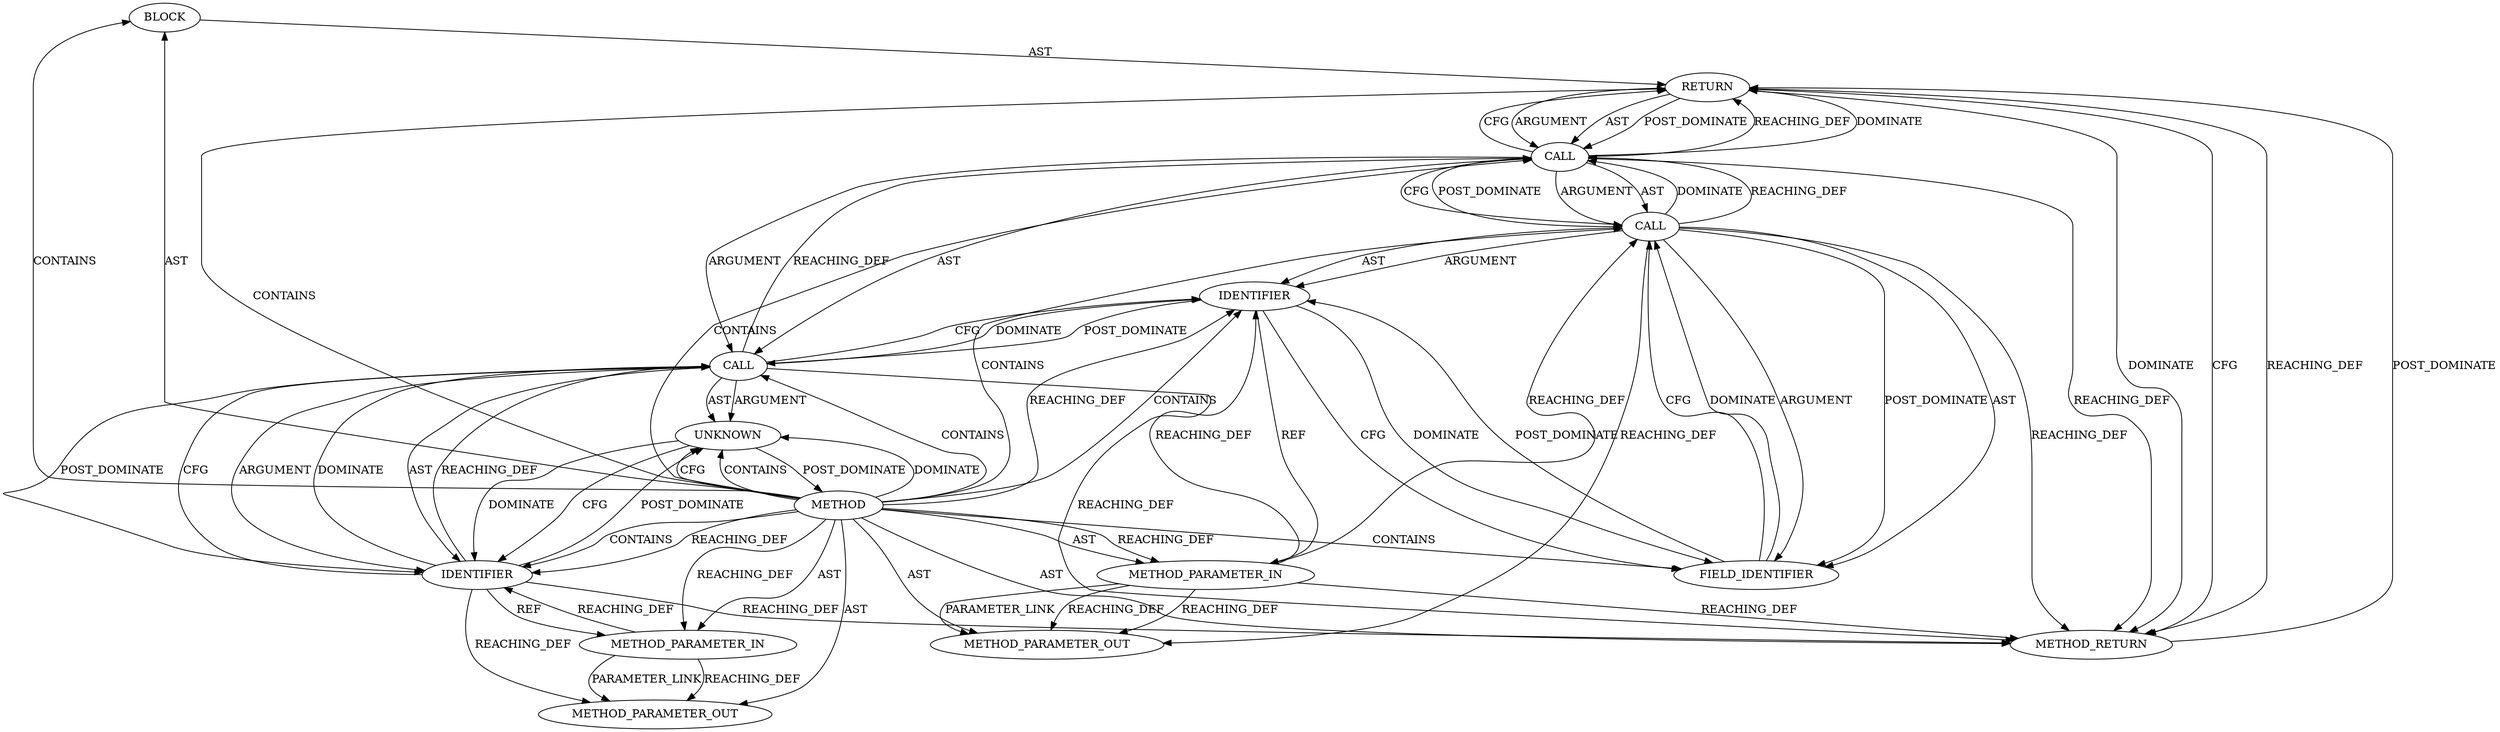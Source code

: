 digraph {
  90 [label=BLOCK ORDER=3 ARGUMENT_INDEX=-1 CODE="{
	return (char *)crypto_info + cipher_desc->key_offset;
}" COLUMN_NUMBER=1 LINE_NUMBER=90 TYPE_FULL_NAME="void"]
  92 [label=CALL ORDER=1 ARGUMENT_INDEX=-1 CODE="(char *)crypto_info + cipher_desc->key_offset" COLUMN_NUMBER=9 METHOD_FULL_NAME="<operator>.addition" LINE_NUMBER=91 TYPE_FULL_NAME="<empty>" DISPATCH_TYPE="STATIC_DISPATCH" SIGNATURE="" NAME="<operator>.addition"]
  88 [label=METHOD_PARAMETER_IN ORDER=1 CODE="struct tls_crypto_info *crypto_info" IS_VARIADIC=false COLUMN_NUMBER=37 LINE_NUMBER=88 TYPE_FULL_NAME="tls_crypto_info*" EVALUATION_STRATEGY="BY_VALUE" INDEX=1 NAME="crypto_info"]
  94 [label=UNKNOWN ORDER=1 PARSER_TYPE_NAME="CASTTypeId" ARGUMENT_INDEX=1 CODE="char *" COLUMN_NUMBER=10 LINE_NUMBER=91 TYPE_FULL_NAME="<empty>" CONTAINED_REF="<empty>"]
  91 [label=RETURN ORDER=1 ARGUMENT_INDEX=-1 CODE="return (char *)crypto_info + cipher_desc->key_offset;" COLUMN_NUMBER=2 LINE_NUMBER=91]
  95 [label=IDENTIFIER ORDER=2 ARGUMENT_INDEX=2 CODE="crypto_info" COLUMN_NUMBER=17 LINE_NUMBER=91 TYPE_FULL_NAME="tls_crypto_info*" NAME="crypto_info"]
  93 [label=CALL ORDER=1 ARGUMENT_INDEX=1 CODE="(char *)crypto_info" COLUMN_NUMBER=9 METHOD_FULL_NAME="<operator>.cast" LINE_NUMBER=91 TYPE_FULL_NAME="<empty>" DISPATCH_TYPE="STATIC_DISPATCH" SIGNATURE="" NAME="<operator>.cast"]
  98 [label=FIELD_IDENTIFIER ORDER=2 ARGUMENT_INDEX=2 CODE="key_offset" COLUMN_NUMBER=31 LINE_NUMBER=91 CANONICAL_NAME="key_offset"]
  99 [label=METHOD_RETURN ORDER=4 CODE="RET" COLUMN_NUMBER=1 LINE_NUMBER=88 TYPE_FULL_NAME="char*" EVALUATION_STRATEGY="BY_VALUE"]
  21150 [label=METHOD_PARAMETER_OUT ORDER=1 CODE="struct tls_crypto_info *crypto_info" IS_VARIADIC=false COLUMN_NUMBER=37 LINE_NUMBER=88 TYPE_FULL_NAME="tls_crypto_info*" EVALUATION_STRATEGY="BY_VALUE" INDEX=1 NAME="crypto_info"]
  89 [label=METHOD_PARAMETER_IN ORDER=2 CODE="const struct tls_cipher_desc *cipher_desc" IS_VARIADIC=false COLUMN_NUMBER=9 LINE_NUMBER=89 TYPE_FULL_NAME="tls_cipher_desc*" EVALUATION_STRATEGY="BY_VALUE" INDEX=2 NAME="cipher_desc"]
  21151 [label=METHOD_PARAMETER_OUT ORDER=2 CODE="const struct tls_cipher_desc *cipher_desc" IS_VARIADIC=false COLUMN_NUMBER=9 LINE_NUMBER=89 TYPE_FULL_NAME="tls_cipher_desc*" EVALUATION_STRATEGY="BY_VALUE" INDEX=2 NAME="cipher_desc"]
  96 [label=CALL ORDER=2 ARGUMENT_INDEX=2 CODE="cipher_desc->key_offset" COLUMN_NUMBER=31 METHOD_FULL_NAME="<operator>.indirectFieldAccess" LINE_NUMBER=91 TYPE_FULL_NAME="<empty>" DISPATCH_TYPE="STATIC_DISPATCH" SIGNATURE="" NAME="<operator>.indirectFieldAccess"]
  97 [label=IDENTIFIER ORDER=1 ARGUMENT_INDEX=1 CODE="cipher_desc" COLUMN_NUMBER=31 LINE_NUMBER=91 TYPE_FULL_NAME="tls_cipher_desc*" NAME="cipher_desc"]
  87 [label=METHOD COLUMN_NUMBER=1 LINE_NUMBER=88 COLUMN_NUMBER_END=1 IS_EXTERNAL=false SIGNATURE="char* crypto_info_key (tls_crypto_info*,tls_cipher_desc*)" NAME="crypto_info_key" AST_PARENT_TYPE="TYPE_DECL" AST_PARENT_FULL_NAME="tls.h:<global>" ORDER=7 CODE="static inline char *crypto_info_key(struct tls_crypto_info *crypto_info,
				    const struct tls_cipher_desc *cipher_desc)
{
	return (char *)crypto_info + cipher_desc->key_offset;
}" FULL_NAME="crypto_info_key" LINE_NUMBER_END=92 FILENAME="tls.h"]
  93 -> 99 [label=REACHING_DEF VARIABLE="(char *)crypto_info"]
  93 -> 94 [label=AST ]
  96 -> 92 [label=DOMINATE ]
  98 -> 97 [label=POST_DOMINATE ]
  98 -> 96 [label=CFG ]
  95 -> 94 [label=POST_DOMINATE ]
  87 -> 89 [label=REACHING_DEF VARIABLE=""]
  88 -> 95 [label=REACHING_DEF VARIABLE="crypto_info"]
  95 -> 93 [label=DOMINATE ]
  87 -> 91 [label=CONTAINS ]
  92 -> 91 [label=REACHING_DEF VARIABLE="(char *)crypto_info + cipher_desc->key_offset"]
  91 -> 99 [label=DOMINATE ]
  96 -> 21151 [label=REACHING_DEF VARIABLE="cipher_desc->key_offset"]
  89 -> 21151 [label=REACHING_DEF VARIABLE="cipher_desc"]
  89 -> 21151 [label=REACHING_DEF VARIABLE="cipher_desc"]
  94 -> 95 [label=DOMINATE ]
  87 -> 96 [label=CONTAINS ]
  93 -> 95 [label=POST_DOMINATE ]
  88 -> 21150 [label=PARAMETER_LINK ]
  96 -> 98 [label=POST_DOMINATE ]
  93 -> 92 [label=REACHING_DEF VARIABLE="(char *)crypto_info"]
  94 -> 95 [label=CFG ]
  97 -> 93 [label=POST_DOMINATE ]
  93 -> 94 [label=ARGUMENT ]
  87 -> 88 [label=REACHING_DEF VARIABLE=""]
  96 -> 98 [label=AST ]
  87 -> 97 [label=REACHING_DEF VARIABLE=""]
  96 -> 97 [label=AST ]
  89 -> 99 [label=REACHING_DEF VARIABLE="cipher_desc"]
  87 -> 93 [label=CONTAINS ]
  91 -> 92 [label=ARGUMENT ]
  91 -> 92 [label=AST ]
  87 -> 98 [label=CONTAINS ]
  95 -> 93 [label=REACHING_DEF VARIABLE="crypto_info"]
  91 -> 99 [label=CFG ]
  87 -> 95 [label=CONTAINS ]
  96 -> 97 [label=ARGUMENT ]
  95 -> 88 [label=REF ]
  91 -> 99 [label=REACHING_DEF VARIABLE="<RET>"]
  92 -> 96 [label=POST_DOMINATE ]
  89 -> 97 [label=REACHING_DEF VARIABLE="cipher_desc"]
  87 -> 99 [label=AST ]
  88 -> 21150 [label=REACHING_DEF VARIABLE="crypto_info"]
  87 -> 94 [label=DOMINATE ]
  97 -> 98 [label=DOMINATE ]
  87 -> 97 [label=CONTAINS ]
  93 -> 97 [label=CFG ]
  96 -> 99 [label=REACHING_DEF VARIABLE="cipher_desc->key_offset"]
  92 -> 96 [label=ARGUMENT ]
  92 -> 96 [label=AST ]
  95 -> 21150 [label=REACHING_DEF VARIABLE="crypto_info"]
  90 -> 91 [label=AST ]
  87 -> 94 [label=CFG ]
  98 -> 96 [label=DOMINATE ]
  91 -> 92 [label=POST_DOMINATE ]
  87 -> 92 [label=CONTAINS ]
  89 -> 96 [label=REACHING_DEF VARIABLE="cipher_desc"]
  96 -> 92 [label=REACHING_DEF VARIABLE="cipher_desc->key_offset"]
  99 -> 91 [label=POST_DOMINATE ]
  87 -> 94 [label=CONTAINS ]
  93 -> 97 [label=DOMINATE ]
  96 -> 92 [label=CFG ]
  92 -> 93 [label=ARGUMENT ]
  95 -> 93 [label=CFG ]
  87 -> 90 [label=AST ]
  89 -> 21151 [label=PARAMETER_LINK ]
  97 -> 89 [label=REF ]
  87 -> 95 [label=REACHING_DEF VARIABLE=""]
  95 -> 99 [label=REACHING_DEF VARIABLE="crypto_info"]
  87 -> 21150 [label=AST ]
  87 -> 90 [label=CONTAINS ]
  93 -> 95 [label=ARGUMENT ]
  92 -> 99 [label=REACHING_DEF VARIABLE="(char *)crypto_info + cipher_desc->key_offset"]
  93 -> 95 [label=AST ]
  92 -> 93 [label=AST ]
  94 -> 87 [label=POST_DOMINATE ]
  96 -> 98 [label=ARGUMENT ]
  87 -> 88 [label=AST ]
  97 -> 98 [label=CFG ]
  92 -> 91 [label=DOMINATE ]
  87 -> 89 [label=AST ]
  87 -> 21151 [label=AST ]
  92 -> 91 [label=CFG ]
}
